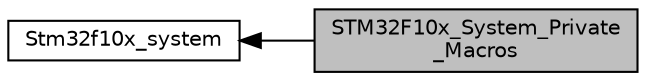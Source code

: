 digraph "STM32F10x_System_Private_Macros"
{
  edge [fontname="Helvetica",fontsize="10",labelfontname="Helvetica",labelfontsize="10"];
  node [fontname="Helvetica",fontsize="10",shape=record];
  rankdir=LR;
  Node0 [label="STM32F10x_System_Private\l_Macros",height=0.2,width=0.4,color="black", fillcolor="grey75", style="filled", fontcolor="black"];
  Node1 [label="Stm32f10x_system",height=0.2,width=0.4,color="black", fillcolor="white", style="filled",URL="$group__stm32f10x__system.html"];
  Node1->Node0 [shape=plaintext, dir="back", style="solid"];
}
